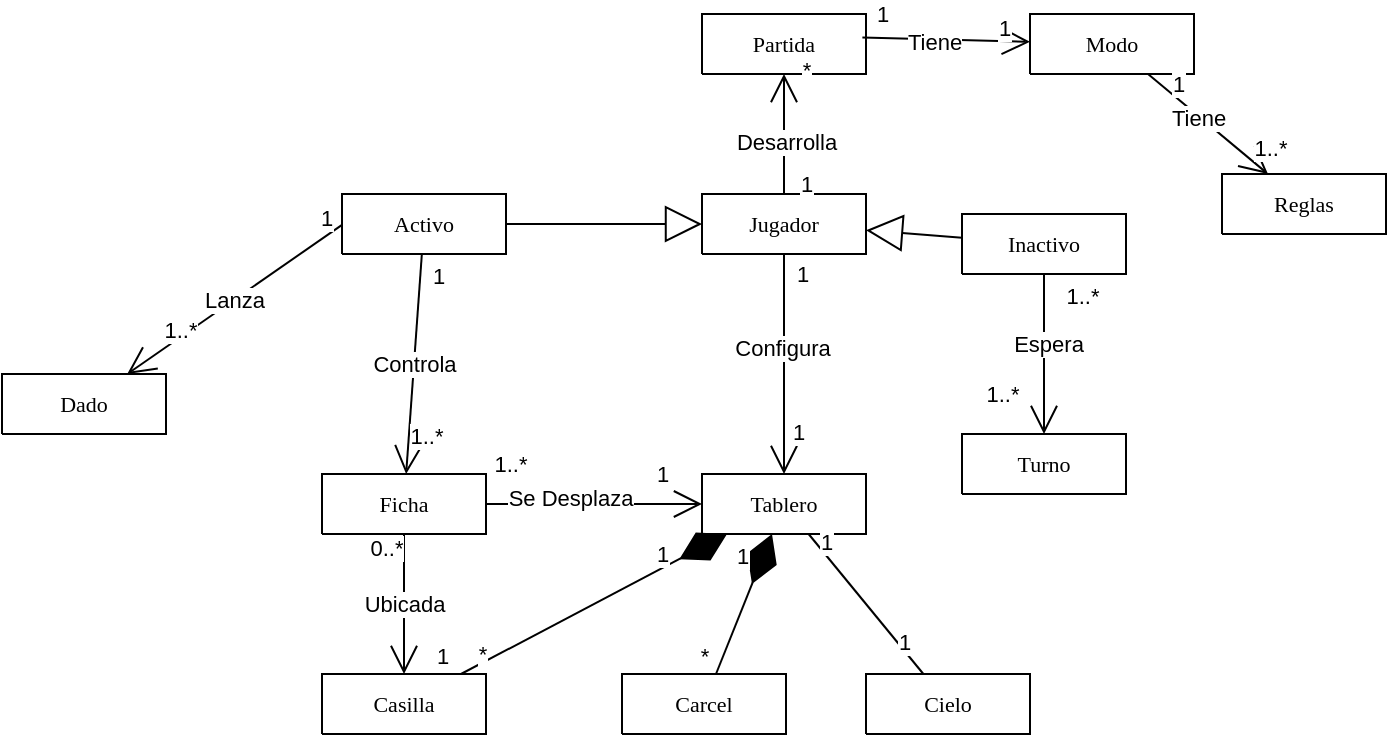 <mxfile version="21.3.7" type="github">
  <diagram id="XMwrWmoNUrTni26uysBv" name="Página-1">
    <mxGraphModel dx="2348" dy="2109" grid="1" gridSize="10" guides="1" tooltips="1" connect="1" arrows="1" fold="1" page="1" pageScale="1" pageWidth="827" pageHeight="1169" background="none" math="0" shadow="0">
      <root>
        <mxCell id="0" />
        <mxCell id="1" parent="0" />
        <mxCell id="9IX5NWJ7heMDqvXkrwjq-1" value="&lt;font style=&quot;font-size:11px;font-family:Calibri;color:#000000;direction:ltr;letter-spacing:0px;line-height:120%;opacity:1&quot;&gt;Turno&lt;br&gt;&lt;/font&gt;" style="verticalAlign=middle;align=center;vsdxID=7;fillColor=#FFFFFF;gradientColor=none;shape=stencil(nZBLDoAgDERP0z3SIyjew0SURgSD+Lu9kMZoXLhwN9O+tukAlrNpJg1SzDH4QW/URgNYgZTkjA4UkwJUgGXng+6DX1zLfmoymdXo17xh5zmRJ6Q42BWCfc2oJfdAr+Yv+AP9Cb7OJ3H/2JG1HNGz/84klThPVCc=);strokeColor=#000000;spacingTop=-1;spacingBottom=-1;spacingLeft=-1;spacingRight=-1;labelBackgroundColor=none;rounded=0;html=1;whiteSpace=wrap;" vertex="1" parent="1">
          <mxGeometry x="-290" y="-610" width="82" height="30" as="geometry" />
        </mxCell>
        <mxCell id="9IX5NWJ7heMDqvXkrwjq-2" value="&lt;font style=&quot;font-size:11px;font-family:Calibri;color:#000000;direction:ltr;letter-spacing:0px;line-height:120%;opacity:1&quot;&gt;Ficha&lt;br&gt;&lt;/font&gt;" style="verticalAlign=middle;align=center;vsdxID=7;fillColor=#FFFFFF;gradientColor=none;shape=stencil(nZBLDoAgDERP0z3SIyjew0SURgSD+Lu9kMZoXLhwN9O+tukAlrNpJg1SzDH4QW/URgNYgZTkjA4UkwJUgGXng+6DX1zLfmoymdXo17xh5zmRJ6Q42BWCfc2oJfdAr+Yv+AP9Cb7OJ3H/2JG1HNGz/84klThPVCc=);strokeColor=#000000;spacingTop=-1;spacingBottom=-1;spacingLeft=-1;spacingRight=-1;labelBackgroundColor=none;rounded=0;html=1;whiteSpace=wrap;" vertex="1" parent="1">
          <mxGeometry x="-610" y="-590" width="82" height="30" as="geometry" />
        </mxCell>
        <mxCell id="9IX5NWJ7heMDqvXkrwjq-3" value="&lt;font style=&quot;font-size:11px;font-family:Calibri;color:#000000;direction:ltr;letter-spacing:0px;line-height:120%;opacity:1&quot;&gt;Dado&lt;br&gt;&lt;/font&gt;" style="verticalAlign=middle;align=center;vsdxID=7;fillColor=#FFFFFF;gradientColor=none;shape=stencil(nZBLDoAgDERP0z3SIyjew0SURgSD+Lu9kMZoXLhwN9O+tukAlrNpJg1SzDH4QW/URgNYgZTkjA4UkwJUgGXng+6DX1zLfmoymdXo17xh5zmRJ6Q42BWCfc2oJfdAr+Yv+AP9Cb7OJ3H/2JG1HNGz/84klThPVCc=);strokeColor=#000000;spacingTop=-1;spacingBottom=-1;spacingLeft=-1;spacingRight=-1;labelBackgroundColor=none;rounded=0;html=1;whiteSpace=wrap;" vertex="1" parent="1">
          <mxGeometry x="-770" y="-640" width="82" height="30" as="geometry" />
        </mxCell>
        <mxCell id="9IX5NWJ7heMDqvXkrwjq-4" value="&lt;font style=&quot;font-size:11px;font-family:Calibri;color:#000000;direction:ltr;letter-spacing:0px;line-height:120%;opacity:1&quot;&gt;Tablero&lt;br&gt;&lt;/font&gt;" style="verticalAlign=middle;align=center;vsdxID=7;fillColor=#FFFFFF;gradientColor=none;shape=stencil(nZBLDoAgDERP0z3SIyjew0SURgSD+Lu9kMZoXLhwN9O+tukAlrNpJg1SzDH4QW/URgNYgZTkjA4UkwJUgGXng+6DX1zLfmoymdXo17xh5zmRJ6Q42BWCfc2oJfdAr+Yv+AP9Cb7OJ3H/2JG1HNGz/84klThPVCc=);strokeColor=#000000;spacingTop=-1;spacingBottom=-1;spacingLeft=-1;spacingRight=-1;labelBackgroundColor=none;rounded=0;html=1;whiteSpace=wrap;" vertex="1" parent="1">
          <mxGeometry x="-420" y="-590" width="82" height="30" as="geometry" />
        </mxCell>
        <mxCell id="9IX5NWJ7heMDqvXkrwjq-5" value="&lt;font style=&quot;font-size:11px;font-family:Calibri;color:#000000;direction:ltr;letter-spacing:0px;line-height:120%;opacity:1&quot;&gt;Jugador&lt;br&gt;&lt;/font&gt;" style="verticalAlign=middle;align=center;vsdxID=7;fillColor=#FFFFFF;gradientColor=none;shape=stencil(nZBLDoAgDERP0z3SIyjew0SURgSD+Lu9kMZoXLhwN9O+tukAlrNpJg1SzDH4QW/URgNYgZTkjA4UkwJUgGXng+6DX1zLfmoymdXo17xh5zmRJ6Q42BWCfc2oJfdAr+Yv+AP9Cb7OJ3H/2JG1HNGz/84klThPVCc=);strokeColor=#000000;spacingTop=-1;spacingBottom=-1;spacingLeft=-1;spacingRight=-1;labelBackgroundColor=none;rounded=0;html=1;whiteSpace=wrap;" vertex="1" parent="1">
          <mxGeometry x="-420" y="-730" width="82" height="30" as="geometry" />
        </mxCell>
        <mxCell id="9IX5NWJ7heMDqvXkrwjq-6" value="" style="endArrow=block;endSize=16;endFill=0;html=1;rounded=0;" edge="1" parent="1" source="9IX5NWJ7heMDqvXkrwjq-9" target="9IX5NWJ7heMDqvXkrwjq-5">
          <mxGeometry width="160" relative="1" as="geometry">
            <mxPoint x="-510" y="-760" as="sourcePoint" />
            <mxPoint x="-400" y="-710" as="targetPoint" />
          </mxGeometry>
        </mxCell>
        <mxCell id="9IX5NWJ7heMDqvXkrwjq-7" value="" style="endArrow=block;endSize=16;endFill=0;html=1;rounded=0;" edge="1" parent="1" source="9IX5NWJ7heMDqvXkrwjq-8" target="9IX5NWJ7heMDqvXkrwjq-5">
          <mxGeometry width="160" relative="1" as="geometry">
            <mxPoint x="-520" y="-700" as="sourcePoint" />
            <mxPoint x="-400" y="-690" as="targetPoint" />
          </mxGeometry>
        </mxCell>
        <mxCell id="9IX5NWJ7heMDqvXkrwjq-8" value="&lt;font style=&quot;font-size:11px;font-family:Calibri;color:#000000;direction:ltr;letter-spacing:0px;line-height:120%;opacity:1&quot;&gt;Activo&lt;br&gt;&lt;/font&gt;" style="verticalAlign=middle;align=center;vsdxID=7;fillColor=#FFFFFF;gradientColor=none;shape=stencil(nZBLDoAgDERP0z3SIyjew0SURgSD+Lu9kMZoXLhwN9O+tukAlrNpJg1SzDH4QW/URgNYgZTkjA4UkwJUgGXng+6DX1zLfmoymdXo17xh5zmRJ6Q42BWCfc2oJfdAr+Yv+AP9Cb7OJ3H/2JG1HNGz/84klThPVCc=);strokeColor=#000000;spacingTop=-1;spacingBottom=-1;spacingLeft=-1;spacingRight=-1;labelBackgroundColor=none;rounded=0;html=1;whiteSpace=wrap;" vertex="1" parent="1">
          <mxGeometry x="-600" y="-730" width="82" height="30" as="geometry" />
        </mxCell>
        <mxCell id="9IX5NWJ7heMDqvXkrwjq-9" value="&lt;font style=&quot;font-size:11px;font-family:Calibri;color:#000000;direction:ltr;letter-spacing:0px;line-height:120%;opacity:1&quot;&gt;Inactivo&lt;br&gt;&lt;/font&gt;" style="verticalAlign=middle;align=center;vsdxID=7;fillColor=#FFFFFF;gradientColor=none;shape=stencil(nZBLDoAgDERP0z3SIyjew0SURgSD+Lu9kMZoXLhwN9O+tukAlrNpJg1SzDH4QW/URgNYgZTkjA4UkwJUgGXng+6DX1zLfmoymdXo17xh5zmRJ6Q42BWCfc2oJfdAr+Yv+AP9Cb7OJ3H/2JG1HNGz/84klThPVCc=);strokeColor=#000000;spacingTop=-1;spacingBottom=-1;spacingLeft=-1;spacingRight=-1;labelBackgroundColor=none;rounded=0;html=1;whiteSpace=wrap;" vertex="1" parent="1">
          <mxGeometry x="-290" y="-720" width="82" height="30" as="geometry" />
        </mxCell>
        <mxCell id="9IX5NWJ7heMDqvXkrwjq-10" value="" style="endArrow=diamondThin;endFill=1;endSize=24;html=1;rounded=0;" edge="1" parent="1" source="9IX5NWJ7heMDqvXkrwjq-13" target="9IX5NWJ7heMDqvXkrwjq-4">
          <mxGeometry width="160" relative="1" as="geometry">
            <mxPoint x="-560" y="-540" as="sourcePoint" />
            <mxPoint x="-450" y="-520" as="targetPoint" />
          </mxGeometry>
        </mxCell>
        <mxCell id="9IX5NWJ7heMDqvXkrwjq-11" value="1" style="edgeLabel;html=1;align=center;verticalAlign=middle;resizable=0;points=[];" connectable="0" vertex="1" parent="9IX5NWJ7heMDqvXkrwjq-10">
          <mxGeometry x="0.664" y="2" relative="1" as="geometry">
            <mxPoint x="-9" as="offset" />
          </mxGeometry>
        </mxCell>
        <mxCell id="9IX5NWJ7heMDqvXkrwjq-12" value="*" style="edgeLabel;html=1;align=center;verticalAlign=middle;resizable=0;points=[];" connectable="0" vertex="1" parent="9IX5NWJ7heMDqvXkrwjq-10">
          <mxGeometry x="-0.679" y="2" relative="1" as="geometry">
            <mxPoint x="-10" y="3" as="offset" />
          </mxGeometry>
        </mxCell>
        <mxCell id="9IX5NWJ7heMDqvXkrwjq-13" value="&lt;font style=&quot;font-size:11px;font-family:Calibri;color:#000000;direction:ltr;letter-spacing:0px;line-height:120%;opacity:1&quot;&gt;Casilla&lt;br&gt;&lt;/font&gt;" style="verticalAlign=middle;align=center;vsdxID=7;fillColor=#FFFFFF;gradientColor=none;shape=stencil(nZBLDoAgDERP0z3SIyjew0SURgSD+Lu9kMZoXLhwN9O+tukAlrNpJg1SzDH4QW/URgNYgZTkjA4UkwJUgGXng+6DX1zLfmoymdXo17xh5zmRJ6Q42BWCfc2oJfdAr+Yv+AP9Cb7OJ3H/2JG1HNGz/84klThPVCc=);strokeColor=#000000;spacingTop=-1;spacingBottom=-1;spacingLeft=-1;spacingRight=-1;labelBackgroundColor=none;rounded=0;html=1;whiteSpace=wrap;" vertex="1" parent="1">
          <mxGeometry x="-610" y="-490" width="82" height="30" as="geometry" />
        </mxCell>
        <mxCell id="9IX5NWJ7heMDqvXkrwjq-14" value="Controla" style="endArrow=open;endFill=1;endSize=12;html=1;rounded=0;" edge="1" parent="1" source="9IX5NWJ7heMDqvXkrwjq-8" target="9IX5NWJ7heMDqvXkrwjq-2">
          <mxGeometry width="160" relative="1" as="geometry">
            <mxPoint x="-340" y="-650" as="sourcePoint" />
            <mxPoint x="-180" y="-650" as="targetPoint" />
          </mxGeometry>
        </mxCell>
        <mxCell id="9IX5NWJ7heMDqvXkrwjq-15" value="1..*" style="edgeLabel;html=1;align=center;verticalAlign=middle;resizable=0;points=[];" connectable="0" vertex="1" parent="9IX5NWJ7heMDqvXkrwjq-14">
          <mxGeometry x="0.775" y="3" relative="1" as="geometry">
            <mxPoint x="6" y="-7" as="offset" />
          </mxGeometry>
        </mxCell>
        <mxCell id="9IX5NWJ7heMDqvXkrwjq-16" value="1" style="edgeLabel;html=1;align=center;verticalAlign=middle;resizable=0;points=[];" connectable="0" vertex="1" parent="9IX5NWJ7heMDqvXkrwjq-14">
          <mxGeometry x="-0.811" relative="1" as="geometry">
            <mxPoint x="9" as="offset" />
          </mxGeometry>
        </mxCell>
        <mxCell id="9IX5NWJ7heMDqvXkrwjq-17" value="Ubicada" style="endArrow=open;endFill=1;endSize=12;html=1;rounded=0;" edge="1" parent="1" source="9IX5NWJ7heMDqvXkrwjq-2" target="9IX5NWJ7heMDqvXkrwjq-13">
          <mxGeometry width="160" relative="1" as="geometry">
            <mxPoint x="-390" y="-555" as="sourcePoint" />
            <mxPoint x="-390" y="-475" as="targetPoint" />
            <mxPoint as="offset" />
          </mxGeometry>
        </mxCell>
        <mxCell id="9IX5NWJ7heMDqvXkrwjq-18" value="1" style="edgeLabel;html=1;align=center;verticalAlign=middle;resizable=0;points=[];" connectable="0" vertex="1" parent="9IX5NWJ7heMDqvXkrwjq-17">
          <mxGeometry x="0.775" y="3" relative="1" as="geometry">
            <mxPoint x="16" y="-1" as="offset" />
          </mxGeometry>
        </mxCell>
        <mxCell id="9IX5NWJ7heMDqvXkrwjq-19" value="0..*" style="edgeLabel;html=1;align=center;verticalAlign=middle;resizable=0;points=[];" connectable="0" vertex="1" parent="9IX5NWJ7heMDqvXkrwjq-17">
          <mxGeometry x="-0.811" relative="1" as="geometry">
            <mxPoint x="-9" as="offset" />
          </mxGeometry>
        </mxCell>
        <mxCell id="9IX5NWJ7heMDqvXkrwjq-20" value="" style="endArrow=open;endFill=1;endSize=12;html=1;rounded=0;" edge="1" parent="1" source="9IX5NWJ7heMDqvXkrwjq-9" target="9IX5NWJ7heMDqvXkrwjq-1">
          <mxGeometry width="160" relative="1" as="geometry">
            <mxPoint x="-528" y="-805" as="sourcePoint" />
            <mxPoint x="-368" y="-805" as="targetPoint" />
          </mxGeometry>
        </mxCell>
        <mxCell id="9IX5NWJ7heMDqvXkrwjq-21" value="Espera" style="edgeLabel;html=1;align=center;verticalAlign=middle;resizable=0;points=[];" connectable="0" vertex="1" parent="9IX5NWJ7heMDqvXkrwjq-20">
          <mxGeometry x="-0.121" y="2" relative="1" as="geometry">
            <mxPoint as="offset" />
          </mxGeometry>
        </mxCell>
        <mxCell id="9IX5NWJ7heMDqvXkrwjq-22" value="1..*" style="edgeLabel;html=1;align=center;verticalAlign=middle;resizable=0;points=[];" connectable="0" vertex="1" parent="9IX5NWJ7heMDqvXkrwjq-20">
          <mxGeometry x="0.799" y="-1" relative="1" as="geometry">
            <mxPoint x="-20" y="-12" as="offset" />
          </mxGeometry>
        </mxCell>
        <mxCell id="9IX5NWJ7heMDqvXkrwjq-23" value="1..*" style="edgeLabel;html=1;align=center;verticalAlign=middle;resizable=0;points=[];" connectable="0" vertex="1" parent="9IX5NWJ7heMDqvXkrwjq-20">
          <mxGeometry x="-0.939" y="1" relative="1" as="geometry">
            <mxPoint x="18" y="8" as="offset" />
          </mxGeometry>
        </mxCell>
        <mxCell id="9IX5NWJ7heMDqvXkrwjq-24" value="Lanza" style="endArrow=open;endFill=1;endSize=12;html=1;rounded=0;exitX=-0.002;exitY=0.519;exitDx=0;exitDy=0;exitPerimeter=0;" edge="1" parent="1" source="9IX5NWJ7heMDqvXkrwjq-8" target="9IX5NWJ7heMDqvXkrwjq-3">
          <mxGeometry x="0.002" width="160" relative="1" as="geometry">
            <mxPoint x="-640" y="-690" as="sourcePoint" />
            <mxPoint x="-640" y="-610" as="targetPoint" />
            <mxPoint as="offset" />
          </mxGeometry>
        </mxCell>
        <mxCell id="9IX5NWJ7heMDqvXkrwjq-25" value="1..*" style="edgeLabel;html=1;align=center;verticalAlign=middle;resizable=0;points=[];" connectable="0" vertex="1" parent="9IX5NWJ7heMDqvXkrwjq-24">
          <mxGeometry x="0.775" y="3" relative="1" as="geometry">
            <mxPoint x="12" y="-16" as="offset" />
          </mxGeometry>
        </mxCell>
        <mxCell id="9IX5NWJ7heMDqvXkrwjq-26" value="1" style="edgeLabel;html=1;align=center;verticalAlign=middle;resizable=0;points=[];" connectable="0" vertex="1" parent="9IX5NWJ7heMDqvXkrwjq-24">
          <mxGeometry x="-0.811" relative="1" as="geometry">
            <mxPoint x="2" y="-11" as="offset" />
          </mxGeometry>
        </mxCell>
        <mxCell id="9IX5NWJ7heMDqvXkrwjq-27" value="" style="endArrow=open;endFill=1;endSize=12;html=1;rounded=0;" edge="1" parent="1" source="9IX5NWJ7heMDqvXkrwjq-5" target="9IX5NWJ7heMDqvXkrwjq-4">
          <mxGeometry width="160" relative="1" as="geometry">
            <mxPoint x="-349" y="-710" as="sourcePoint" />
            <mxPoint x="-349" y="-550" as="targetPoint" />
          </mxGeometry>
        </mxCell>
        <mxCell id="9IX5NWJ7heMDqvXkrwjq-28" value="1" style="edgeLabel;html=1;align=center;verticalAlign=middle;resizable=0;points=[];" connectable="0" vertex="1" parent="9IX5NWJ7heMDqvXkrwjq-27">
          <mxGeometry x="-0.815" y="-1" relative="1" as="geometry">
            <mxPoint x="10" as="offset" />
          </mxGeometry>
        </mxCell>
        <mxCell id="9IX5NWJ7heMDqvXkrwjq-29" value="1" style="edgeLabel;html=1;align=center;verticalAlign=middle;resizable=0;points=[];" connectable="0" vertex="1" parent="9IX5NWJ7heMDqvXkrwjq-27">
          <mxGeometry x="0.775" y="-2" relative="1" as="geometry">
            <mxPoint x="9" y="-9" as="offset" />
          </mxGeometry>
        </mxCell>
        <mxCell id="9IX5NWJ7heMDqvXkrwjq-30" value="Configura" style="edgeLabel;html=1;align=center;verticalAlign=middle;resizable=0;points=[];" connectable="0" vertex="1" parent="9IX5NWJ7heMDqvXkrwjq-27">
          <mxGeometry x="-0.141" y="-1" relative="1" as="geometry">
            <mxPoint as="offset" />
          </mxGeometry>
        </mxCell>
        <mxCell id="9IX5NWJ7heMDqvXkrwjq-31" value="&lt;font style=&quot;font-size:11px;font-family:Calibri;color:#000000;direction:ltr;letter-spacing:0px;line-height:120%;opacity:1&quot;&gt;Cielo&lt;br&gt;&lt;/font&gt;" style="verticalAlign=middle;align=center;vsdxID=7;fillColor=#FFFFFF;gradientColor=none;shape=stencil(nZBLDoAgDERP0z3SIyjew0SURgSD+Lu9kMZoXLhwN9O+tukAlrNpJg1SzDH4QW/URgNYgZTkjA4UkwJUgGXng+6DX1zLfmoymdXo17xh5zmRJ6Q42BWCfc2oJfdAr+Yv+AP9Cb7OJ3H/2JG1HNGz/84klThPVCc=);strokeColor=#000000;spacingTop=-1;spacingBottom=-1;spacingLeft=-1;spacingRight=-1;labelBackgroundColor=none;rounded=0;html=1;whiteSpace=wrap;" vertex="1" parent="1">
          <mxGeometry x="-338" y="-490" width="82" height="30" as="geometry" />
        </mxCell>
        <mxCell id="9IX5NWJ7heMDqvXkrwjq-32" value="&lt;font style=&quot;font-size:11px;font-family:Calibri;color:#000000;direction:ltr;letter-spacing:0px;line-height:120%;opacity:1&quot;&gt;Carcel&lt;br&gt;&lt;/font&gt;" style="verticalAlign=middle;align=center;vsdxID=7;fillColor=#FFFFFF;gradientColor=none;shape=stencil(nZBLDoAgDERP0z3SIyjew0SURgSD+Lu9kMZoXLhwN9O+tukAlrNpJg1SzDH4QW/URgNYgZTkjA4UkwJUgGXng+6DX1zLfmoymdXo17xh5zmRJ6Q42BWCfc2oJfdAr+Yv+AP9Cb7OJ3H/2JG1HNGz/84klThPVCc=);strokeColor=#000000;spacingTop=-1;spacingBottom=-1;spacingLeft=-1;spacingRight=-1;labelBackgroundColor=none;rounded=0;html=1;whiteSpace=wrap;" vertex="1" parent="1">
          <mxGeometry x="-460" y="-490" width="82" height="30" as="geometry" />
        </mxCell>
        <mxCell id="9IX5NWJ7heMDqvXkrwjq-33" value="" style="endArrow=diamondThin;endFill=1;endSize=24;html=1;rounded=0;" edge="1" parent="1" source="9IX5NWJ7heMDqvXkrwjq-32" target="9IX5NWJ7heMDqvXkrwjq-4">
          <mxGeometry width="160" relative="1" as="geometry">
            <mxPoint x="-420" y="-480" as="sourcePoint" />
            <mxPoint x="-378" y="-550" as="targetPoint" />
          </mxGeometry>
        </mxCell>
        <mxCell id="9IX5NWJ7heMDqvXkrwjq-34" value="1" style="edgeLabel;html=1;align=center;verticalAlign=middle;resizable=0;points=[];" connectable="0" vertex="1" parent="9IX5NWJ7heMDqvXkrwjq-33">
          <mxGeometry x="0.664" y="2" relative="1" as="geometry">
            <mxPoint x="-9" as="offset" />
          </mxGeometry>
        </mxCell>
        <mxCell id="9IX5NWJ7heMDqvXkrwjq-35" value="*" style="edgeLabel;html=1;align=center;verticalAlign=middle;resizable=0;points=[];" connectable="0" vertex="1" parent="9IX5NWJ7heMDqvXkrwjq-33">
          <mxGeometry x="-0.679" y="2" relative="1" as="geometry">
            <mxPoint x="-9" y="3" as="offset" />
          </mxGeometry>
        </mxCell>
        <mxCell id="9IX5NWJ7heMDqvXkrwjq-36" value="" style="endArrow=none;html=1;rounded=0;" edge="1" parent="1" source="9IX5NWJ7heMDqvXkrwjq-4" target="9IX5NWJ7heMDqvXkrwjq-31">
          <mxGeometry relative="1" as="geometry">
            <mxPoint x="-338" y="-575" as="sourcePoint" />
            <mxPoint x="-260" y="-520" as="targetPoint" />
          </mxGeometry>
        </mxCell>
        <mxCell id="9IX5NWJ7heMDqvXkrwjq-37" value="1" style="edgeLabel;html=1;align=center;verticalAlign=middle;resizable=0;points=[];" connectable="0" vertex="1" parent="9IX5NWJ7heMDqvXkrwjq-36">
          <mxGeometry x="-0.757" y="2" relative="1" as="geometry">
            <mxPoint y="-3" as="offset" />
          </mxGeometry>
        </mxCell>
        <mxCell id="9IX5NWJ7heMDqvXkrwjq-38" value="1" style="edgeLabel;html=1;align=center;verticalAlign=middle;resizable=0;points=[];" connectable="0" vertex="1" parent="9IX5NWJ7heMDqvXkrwjq-36">
          <mxGeometry x="0.683" y="-1" relative="1" as="geometry">
            <mxPoint y="-6" as="offset" />
          </mxGeometry>
        </mxCell>
        <mxCell id="9IX5NWJ7heMDqvXkrwjq-39" value="1..*" style="endArrow=open;endFill=1;endSize=12;html=1;rounded=0;" edge="1" parent="1" source="9IX5NWJ7heMDqvXkrwjq-2" target="9IX5NWJ7heMDqvXkrwjq-4">
          <mxGeometry x="-0.78" y="20" width="160" relative="1" as="geometry">
            <mxPoint x="-508" y="-585" as="sourcePoint" />
            <mxPoint x="-348" y="-585" as="targetPoint" />
            <mxPoint as="offset" />
          </mxGeometry>
        </mxCell>
        <mxCell id="9IX5NWJ7heMDqvXkrwjq-40" value="Se Desplaza" style="edgeLabel;html=1;align=center;verticalAlign=middle;resizable=0;points=[];" connectable="0" vertex="1" parent="9IX5NWJ7heMDqvXkrwjq-39">
          <mxGeometry x="-0.22" y="3" relative="1" as="geometry">
            <mxPoint as="offset" />
          </mxGeometry>
        </mxCell>
        <mxCell id="9IX5NWJ7heMDqvXkrwjq-41" value="1" style="edgeLabel;html=1;align=center;verticalAlign=middle;resizable=0;points=[];" connectable="0" vertex="1" parent="9IX5NWJ7heMDqvXkrwjq-39">
          <mxGeometry x="0.817" y="-1" relative="1" as="geometry">
            <mxPoint x="-10" y="-16" as="offset" />
          </mxGeometry>
        </mxCell>
        <mxCell id="9IX5NWJ7heMDqvXkrwjq-42" value="&lt;font style=&quot;font-size:11px;font-family:Calibri;color:#000000;direction:ltr;letter-spacing:0px;line-height:120%;opacity:1&quot;&gt;Partida&lt;br&gt;&lt;/font&gt;" style="verticalAlign=middle;align=center;vsdxID=7;fillColor=#FFFFFF;gradientColor=none;shape=stencil(nZBLDoAgDERP0z3SIyjew0SURgSD+Lu9kMZoXLhwN9O+tukAlrNpJg1SzDH4QW/URgNYgZTkjA4UkwJUgGXng+6DX1zLfmoymdXo17xh5zmRJ6Q42BWCfc2oJfdAr+Yv+AP9Cb7OJ3H/2JG1HNGz/84klThPVCc=);strokeColor=#000000;spacingTop=-1;spacingBottom=-1;spacingLeft=-1;spacingRight=-1;labelBackgroundColor=none;rounded=0;html=1;whiteSpace=wrap;" vertex="1" parent="1">
          <mxGeometry x="-420" y="-820" width="82" height="30" as="geometry" />
        </mxCell>
        <mxCell id="9IX5NWJ7heMDqvXkrwjq-43" value="" style="endArrow=open;endFill=1;endSize=12;html=1;rounded=0;" edge="1" parent="1" source="9IX5NWJ7heMDqvXkrwjq-5" target="9IX5NWJ7heMDqvXkrwjq-42">
          <mxGeometry width="160" relative="1" as="geometry">
            <mxPoint x="-369" y="-680" as="sourcePoint" />
            <mxPoint x="-369" y="-580" as="targetPoint" />
          </mxGeometry>
        </mxCell>
        <mxCell id="9IX5NWJ7heMDqvXkrwjq-44" value="1" style="edgeLabel;html=1;align=center;verticalAlign=middle;resizable=0;points=[];" connectable="0" vertex="1" parent="9IX5NWJ7heMDqvXkrwjq-43">
          <mxGeometry x="-0.815" y="-1" relative="1" as="geometry">
            <mxPoint x="10" as="offset" />
          </mxGeometry>
        </mxCell>
        <mxCell id="9IX5NWJ7heMDqvXkrwjq-45" value="*" style="edgeLabel;html=1;align=center;verticalAlign=middle;resizable=0;points=[];" connectable="0" vertex="1" parent="9IX5NWJ7heMDqvXkrwjq-43">
          <mxGeometry x="0.775" y="-2" relative="1" as="geometry">
            <mxPoint x="9" y="-9" as="offset" />
          </mxGeometry>
        </mxCell>
        <mxCell id="9IX5NWJ7heMDqvXkrwjq-46" value="Desarrolla" style="edgeLabel;html=1;align=center;verticalAlign=middle;resizable=0;points=[];" connectable="0" vertex="1" parent="9IX5NWJ7heMDqvXkrwjq-43">
          <mxGeometry x="-0.141" y="-1" relative="1" as="geometry">
            <mxPoint as="offset" />
          </mxGeometry>
        </mxCell>
        <mxCell id="9IX5NWJ7heMDqvXkrwjq-47" value="&lt;font style=&quot;font-size:11px;font-family:Calibri;color:#000000;direction:ltr;letter-spacing:0px;line-height:120%;opacity:1&quot;&gt;Modo&lt;br&gt;&lt;/font&gt;" style="verticalAlign=middle;align=center;vsdxID=7;fillColor=#FFFFFF;gradientColor=none;shape=stencil(nZBLDoAgDERP0z3SIyjew0SURgSD+Lu9kMZoXLhwN9O+tukAlrNpJg1SzDH4QW/URgNYgZTkjA4UkwJUgGXng+6DX1zLfmoymdXo17xh5zmRJ6Q42BWCfc2oJfdAr+Yv+AP9Cb7OJ3H/2JG1HNGz/84klThPVCc=);strokeColor=#000000;spacingTop=-1;spacingBottom=-1;spacingLeft=-1;spacingRight=-1;labelBackgroundColor=none;rounded=0;html=1;whiteSpace=wrap;" vertex="1" parent="1">
          <mxGeometry x="-256" y="-820" width="82" height="30" as="geometry" />
        </mxCell>
        <mxCell id="9IX5NWJ7heMDqvXkrwjq-48" value="" style="endArrow=open;endFill=1;endSize=12;html=1;rounded=0;exitX=0.978;exitY=0.392;exitDx=0;exitDy=0;exitPerimeter=0;" edge="1" parent="1" source="9IX5NWJ7heMDqvXkrwjq-42" target="9IX5NWJ7heMDqvXkrwjq-47">
          <mxGeometry width="160" relative="1" as="geometry">
            <mxPoint x="-384" y="-710" as="sourcePoint" />
            <mxPoint x="-436" y="-760" as="targetPoint" />
          </mxGeometry>
        </mxCell>
        <mxCell id="9IX5NWJ7heMDqvXkrwjq-49" value="1" style="edgeLabel;html=1;align=center;verticalAlign=middle;resizable=0;points=[];" connectable="0" vertex="1" parent="9IX5NWJ7heMDqvXkrwjq-48">
          <mxGeometry x="-0.815" y="-1" relative="1" as="geometry">
            <mxPoint x="2" y="-13" as="offset" />
          </mxGeometry>
        </mxCell>
        <mxCell id="9IX5NWJ7heMDqvXkrwjq-50" value="1" style="edgeLabel;html=1;align=center;verticalAlign=middle;resizable=0;points=[];" connectable="0" vertex="1" parent="9IX5NWJ7heMDqvXkrwjq-48">
          <mxGeometry x="0.775" y="-2" relative="1" as="geometry">
            <mxPoint x="-4" y="-9" as="offset" />
          </mxGeometry>
        </mxCell>
        <mxCell id="9IX5NWJ7heMDqvXkrwjq-51" value="Tiene" style="edgeLabel;html=1;align=center;verticalAlign=middle;resizable=0;points=[];" connectable="0" vertex="1" parent="9IX5NWJ7heMDqvXkrwjq-48">
          <mxGeometry x="-0.141" y="-1" relative="1" as="geometry">
            <mxPoint as="offset" />
          </mxGeometry>
        </mxCell>
        <mxCell id="9IX5NWJ7heMDqvXkrwjq-52" value="&lt;font style=&quot;font-size:11px;font-family:Calibri;color:#000000;direction:ltr;letter-spacing:0px;line-height:120%;opacity:1&quot;&gt;Reglas&lt;br&gt;&lt;/font&gt;" style="verticalAlign=middle;align=center;vsdxID=7;fillColor=#FFFFFF;gradientColor=none;shape=stencil(nZBLDoAgDERP0z3SIyjew0SURgSD+Lu9kMZoXLhwN9O+tukAlrNpJg1SzDH4QW/URgNYgZTkjA4UkwJUgGXng+6DX1zLfmoymdXo17xh5zmRJ6Q42BWCfc2oJfdAr+Yv+AP9Cb7OJ3H/2JG1HNGz/84klThPVCc=);strokeColor=#000000;spacingTop=-1;spacingBottom=-1;spacingLeft=-1;spacingRight=-1;labelBackgroundColor=none;rounded=0;html=1;whiteSpace=wrap;" vertex="1" parent="1">
          <mxGeometry x="-160" y="-740" width="82" height="30" as="geometry" />
        </mxCell>
        <mxCell id="9IX5NWJ7heMDqvXkrwjq-53" value="" style="endArrow=open;endFill=1;endSize=12;html=1;rounded=0;" edge="1" parent="1" source="9IX5NWJ7heMDqvXkrwjq-47" target="9IX5NWJ7heMDqvXkrwjq-52">
          <mxGeometry width="160" relative="1" as="geometry">
            <mxPoint x="-330" y="-798" as="sourcePoint" />
            <mxPoint x="-246" y="-796" as="targetPoint" />
          </mxGeometry>
        </mxCell>
        <mxCell id="9IX5NWJ7heMDqvXkrwjq-54" value="1" style="edgeLabel;html=1;align=center;verticalAlign=middle;resizable=0;points=[];" connectable="0" vertex="1" parent="9IX5NWJ7heMDqvXkrwjq-53">
          <mxGeometry x="-0.815" y="-1" relative="1" as="geometry">
            <mxPoint x="10" as="offset" />
          </mxGeometry>
        </mxCell>
        <mxCell id="9IX5NWJ7heMDqvXkrwjq-55" value="1..*" style="edgeLabel;html=1;align=center;verticalAlign=middle;resizable=0;points=[];" connectable="0" vertex="1" parent="9IX5NWJ7heMDqvXkrwjq-53">
          <mxGeometry x="0.775" y="-2" relative="1" as="geometry">
            <mxPoint x="9" y="-9" as="offset" />
          </mxGeometry>
        </mxCell>
        <mxCell id="9IX5NWJ7heMDqvXkrwjq-56" value="Tiene" style="edgeLabel;html=1;align=center;verticalAlign=middle;resizable=0;points=[];" connectable="0" vertex="1" parent="9IX5NWJ7heMDqvXkrwjq-53">
          <mxGeometry x="-0.141" y="-1" relative="1" as="geometry">
            <mxPoint as="offset" />
          </mxGeometry>
        </mxCell>
      </root>
    </mxGraphModel>
  </diagram>
</mxfile>
